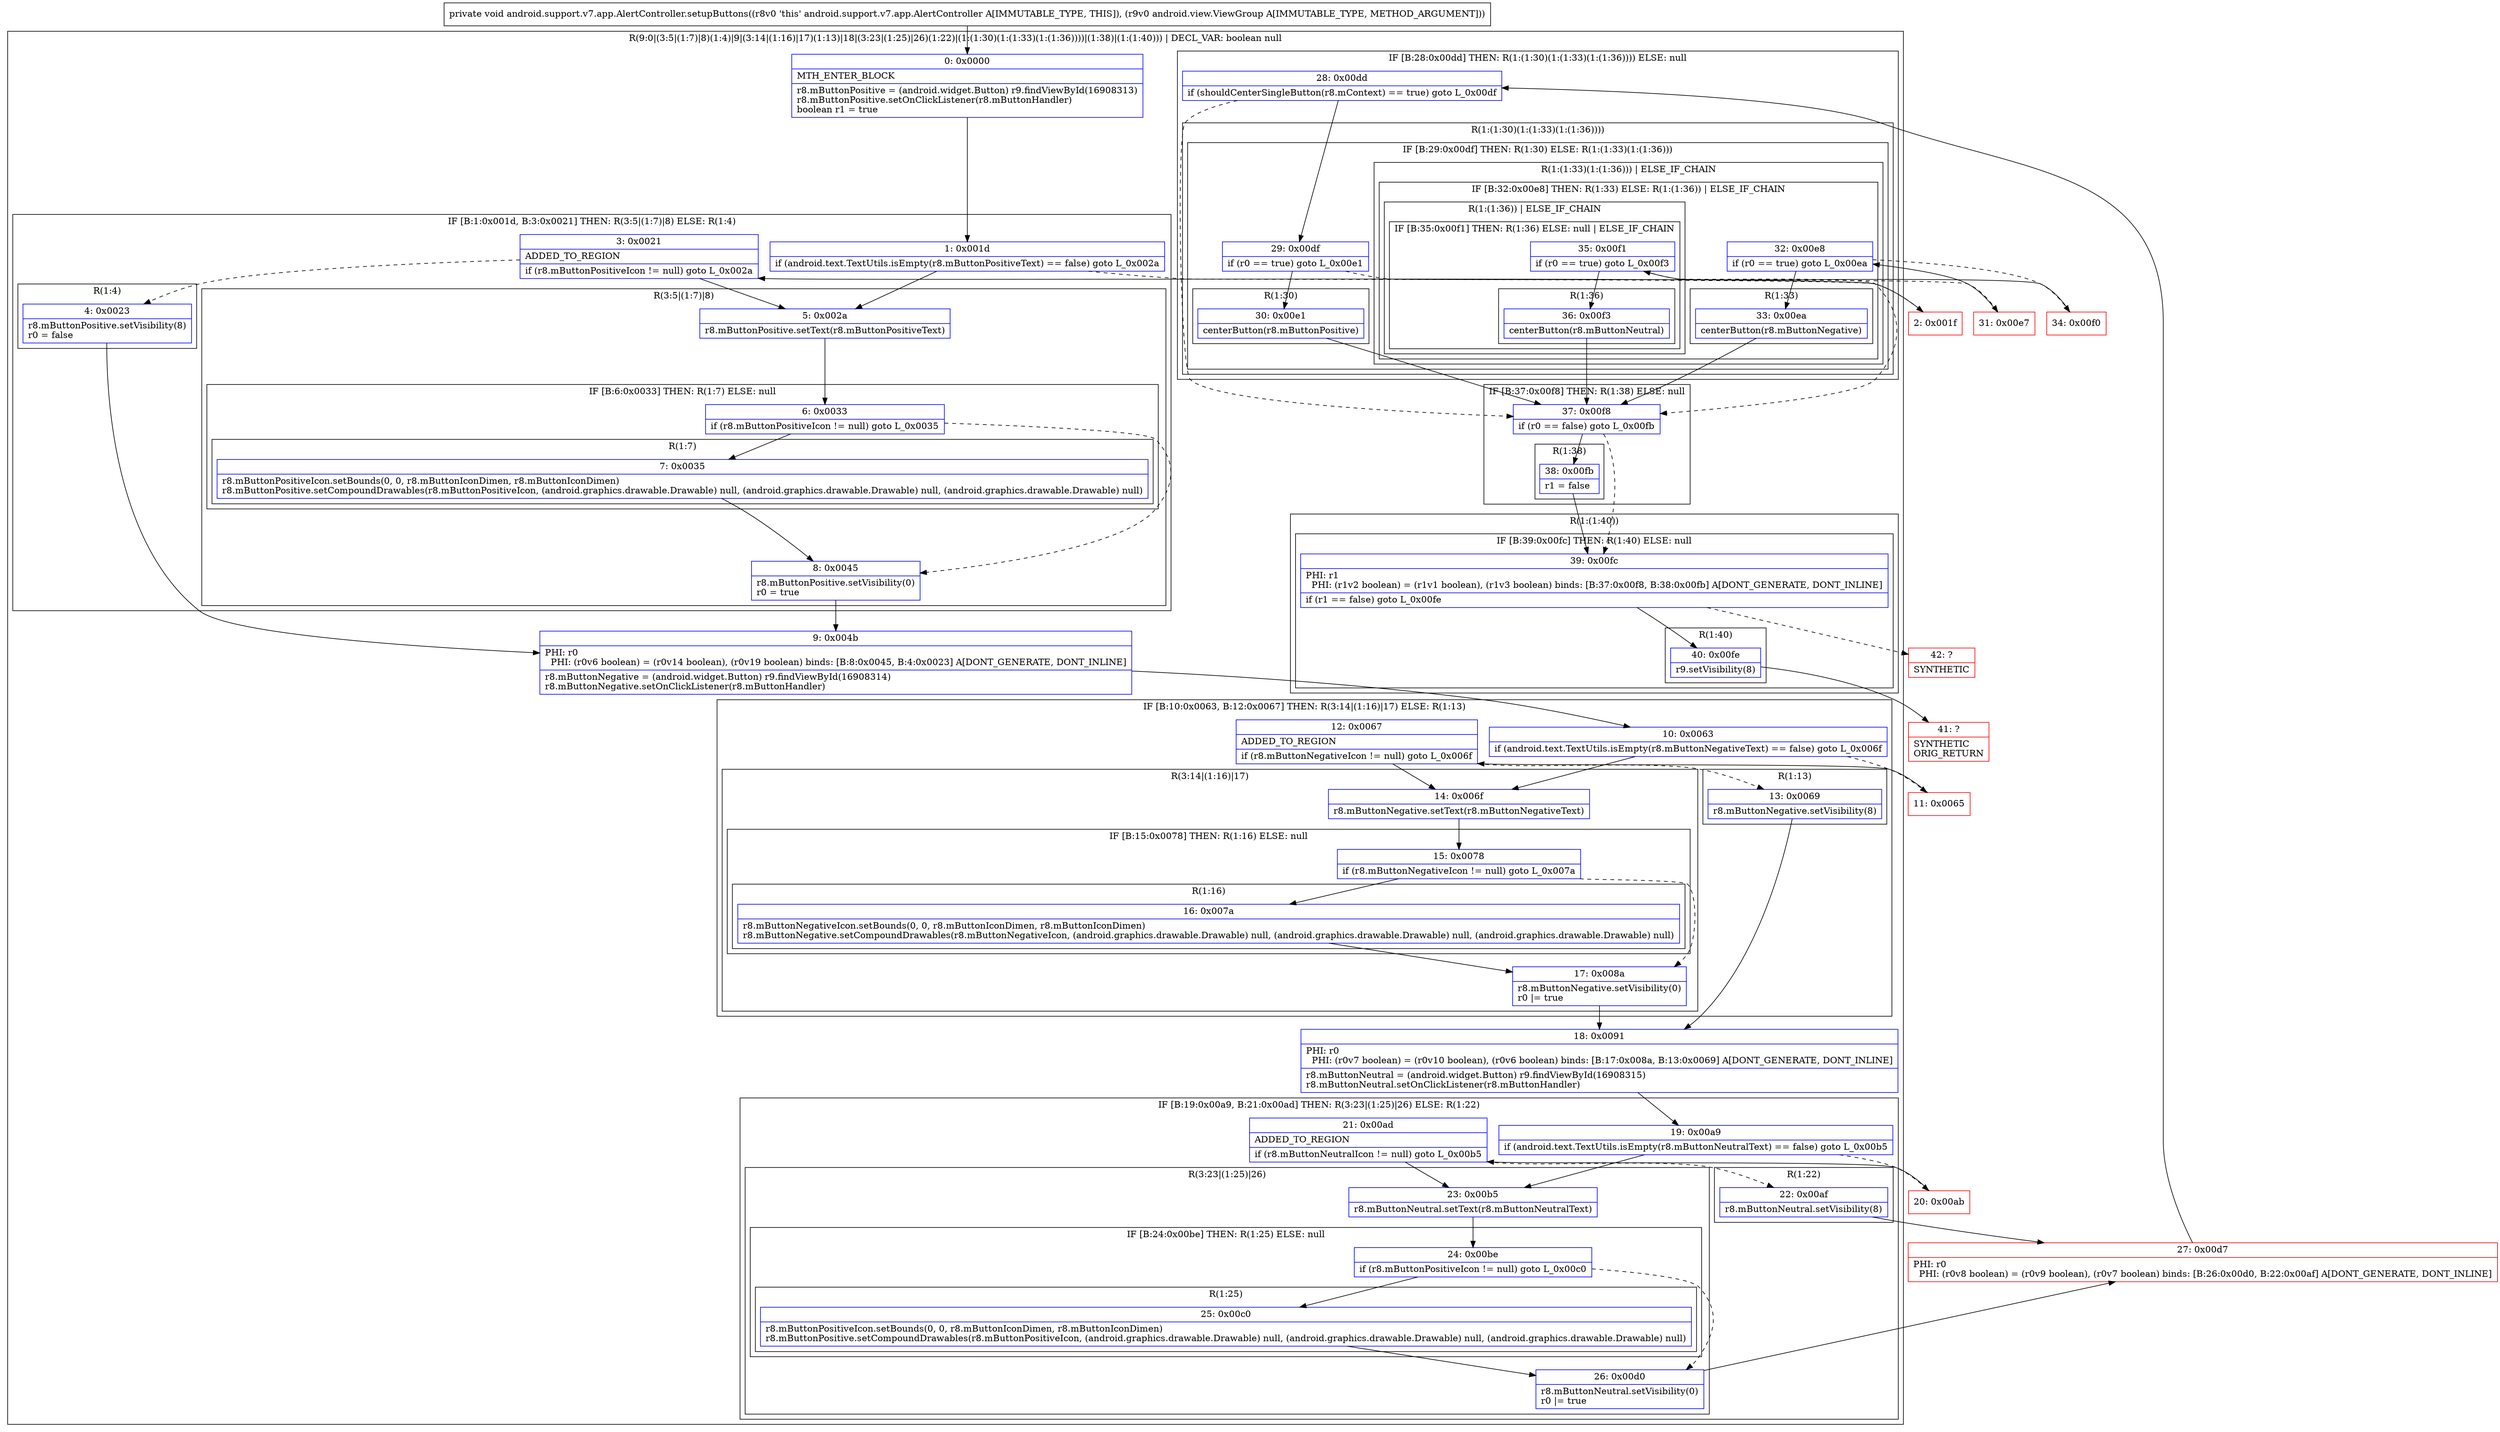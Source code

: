 digraph "CFG forandroid.support.v7.app.AlertController.setupButtons(Landroid\/view\/ViewGroup;)V" {
subgraph cluster_Region_481196435 {
label = "R(9:0|(3:5|(1:7)|8)(1:4)|9|(3:14|(1:16)|17)(1:13)|18|(3:23|(1:25)|26)(1:22)|(1:(1:30)(1:(1:33)(1:(1:36))))|(1:38)|(1:(1:40))) | DECL_VAR: boolean null\l";
node [shape=record,color=blue];
Node_0 [shape=record,label="{0\:\ 0x0000|MTH_ENTER_BLOCK\l|r8.mButtonPositive = (android.widget.Button) r9.findViewById(16908313)\lr8.mButtonPositive.setOnClickListener(r8.mButtonHandler)\lboolean r1 = true\l}"];
subgraph cluster_IfRegion_838738753 {
label = "IF [B:1:0x001d, B:3:0x0021] THEN: R(3:5|(1:7)|8) ELSE: R(1:4)";
node [shape=record,color=blue];
Node_1 [shape=record,label="{1\:\ 0x001d|if (android.text.TextUtils.isEmpty(r8.mButtonPositiveText) == false) goto L_0x002a\l}"];
Node_3 [shape=record,label="{3\:\ 0x0021|ADDED_TO_REGION\l|if (r8.mButtonPositiveIcon != null) goto L_0x002a\l}"];
subgraph cluster_Region_354584498 {
label = "R(3:5|(1:7)|8)";
node [shape=record,color=blue];
Node_5 [shape=record,label="{5\:\ 0x002a|r8.mButtonPositive.setText(r8.mButtonPositiveText)\l}"];
subgraph cluster_IfRegion_1389274861 {
label = "IF [B:6:0x0033] THEN: R(1:7) ELSE: null";
node [shape=record,color=blue];
Node_6 [shape=record,label="{6\:\ 0x0033|if (r8.mButtonPositiveIcon != null) goto L_0x0035\l}"];
subgraph cluster_Region_844730430 {
label = "R(1:7)";
node [shape=record,color=blue];
Node_7 [shape=record,label="{7\:\ 0x0035|r8.mButtonPositiveIcon.setBounds(0, 0, r8.mButtonIconDimen, r8.mButtonIconDimen)\lr8.mButtonPositive.setCompoundDrawables(r8.mButtonPositiveIcon, (android.graphics.drawable.Drawable) null, (android.graphics.drawable.Drawable) null, (android.graphics.drawable.Drawable) null)\l}"];
}
}
Node_8 [shape=record,label="{8\:\ 0x0045|r8.mButtonPositive.setVisibility(0)\lr0 = true\l}"];
}
subgraph cluster_Region_888438055 {
label = "R(1:4)";
node [shape=record,color=blue];
Node_4 [shape=record,label="{4\:\ 0x0023|r8.mButtonPositive.setVisibility(8)\lr0 = false\l}"];
}
}
Node_9 [shape=record,label="{9\:\ 0x004b|PHI: r0 \l  PHI: (r0v6 boolean) = (r0v14 boolean), (r0v19 boolean) binds: [B:8:0x0045, B:4:0x0023] A[DONT_GENERATE, DONT_INLINE]\l|r8.mButtonNegative = (android.widget.Button) r9.findViewById(16908314)\lr8.mButtonNegative.setOnClickListener(r8.mButtonHandler)\l}"];
subgraph cluster_IfRegion_286977126 {
label = "IF [B:10:0x0063, B:12:0x0067] THEN: R(3:14|(1:16)|17) ELSE: R(1:13)";
node [shape=record,color=blue];
Node_10 [shape=record,label="{10\:\ 0x0063|if (android.text.TextUtils.isEmpty(r8.mButtonNegativeText) == false) goto L_0x006f\l}"];
Node_12 [shape=record,label="{12\:\ 0x0067|ADDED_TO_REGION\l|if (r8.mButtonNegativeIcon != null) goto L_0x006f\l}"];
subgraph cluster_Region_471013065 {
label = "R(3:14|(1:16)|17)";
node [shape=record,color=blue];
Node_14 [shape=record,label="{14\:\ 0x006f|r8.mButtonNegative.setText(r8.mButtonNegativeText)\l}"];
subgraph cluster_IfRegion_1363026223 {
label = "IF [B:15:0x0078] THEN: R(1:16) ELSE: null";
node [shape=record,color=blue];
Node_15 [shape=record,label="{15\:\ 0x0078|if (r8.mButtonNegativeIcon != null) goto L_0x007a\l}"];
subgraph cluster_Region_1986006059 {
label = "R(1:16)";
node [shape=record,color=blue];
Node_16 [shape=record,label="{16\:\ 0x007a|r8.mButtonNegativeIcon.setBounds(0, 0, r8.mButtonIconDimen, r8.mButtonIconDimen)\lr8.mButtonNegative.setCompoundDrawables(r8.mButtonNegativeIcon, (android.graphics.drawable.Drawable) null, (android.graphics.drawable.Drawable) null, (android.graphics.drawable.Drawable) null)\l}"];
}
}
Node_17 [shape=record,label="{17\:\ 0x008a|r8.mButtonNegative.setVisibility(0)\lr0 \|= true\l}"];
}
subgraph cluster_Region_138853049 {
label = "R(1:13)";
node [shape=record,color=blue];
Node_13 [shape=record,label="{13\:\ 0x0069|r8.mButtonNegative.setVisibility(8)\l}"];
}
}
Node_18 [shape=record,label="{18\:\ 0x0091|PHI: r0 \l  PHI: (r0v7 boolean) = (r0v10 boolean), (r0v6 boolean) binds: [B:17:0x008a, B:13:0x0069] A[DONT_GENERATE, DONT_INLINE]\l|r8.mButtonNeutral = (android.widget.Button) r9.findViewById(16908315)\lr8.mButtonNeutral.setOnClickListener(r8.mButtonHandler)\l}"];
subgraph cluster_IfRegion_1324944907 {
label = "IF [B:19:0x00a9, B:21:0x00ad] THEN: R(3:23|(1:25)|26) ELSE: R(1:22)";
node [shape=record,color=blue];
Node_19 [shape=record,label="{19\:\ 0x00a9|if (android.text.TextUtils.isEmpty(r8.mButtonNeutralText) == false) goto L_0x00b5\l}"];
Node_21 [shape=record,label="{21\:\ 0x00ad|ADDED_TO_REGION\l|if (r8.mButtonNeutralIcon != null) goto L_0x00b5\l}"];
subgraph cluster_Region_1939774408 {
label = "R(3:23|(1:25)|26)";
node [shape=record,color=blue];
Node_23 [shape=record,label="{23\:\ 0x00b5|r8.mButtonNeutral.setText(r8.mButtonNeutralText)\l}"];
subgraph cluster_IfRegion_1861118370 {
label = "IF [B:24:0x00be] THEN: R(1:25) ELSE: null";
node [shape=record,color=blue];
Node_24 [shape=record,label="{24\:\ 0x00be|if (r8.mButtonPositiveIcon != null) goto L_0x00c0\l}"];
subgraph cluster_Region_412692736 {
label = "R(1:25)";
node [shape=record,color=blue];
Node_25 [shape=record,label="{25\:\ 0x00c0|r8.mButtonPositiveIcon.setBounds(0, 0, r8.mButtonIconDimen, r8.mButtonIconDimen)\lr8.mButtonPositive.setCompoundDrawables(r8.mButtonPositiveIcon, (android.graphics.drawable.Drawable) null, (android.graphics.drawable.Drawable) null, (android.graphics.drawable.Drawable) null)\l}"];
}
}
Node_26 [shape=record,label="{26\:\ 0x00d0|r8.mButtonNeutral.setVisibility(0)\lr0 \|= true\l}"];
}
subgraph cluster_Region_632804312 {
label = "R(1:22)";
node [shape=record,color=blue];
Node_22 [shape=record,label="{22\:\ 0x00af|r8.mButtonNeutral.setVisibility(8)\l}"];
}
}
subgraph cluster_IfRegion_599267379 {
label = "IF [B:28:0x00dd] THEN: R(1:(1:30)(1:(1:33)(1:(1:36)))) ELSE: null";
node [shape=record,color=blue];
Node_28 [shape=record,label="{28\:\ 0x00dd|if (shouldCenterSingleButton(r8.mContext) == true) goto L_0x00df\l}"];
subgraph cluster_Region_1040631455 {
label = "R(1:(1:30)(1:(1:33)(1:(1:36))))";
node [shape=record,color=blue];
subgraph cluster_IfRegion_1875304814 {
label = "IF [B:29:0x00df] THEN: R(1:30) ELSE: R(1:(1:33)(1:(1:36)))";
node [shape=record,color=blue];
Node_29 [shape=record,label="{29\:\ 0x00df|if (r0 == true) goto L_0x00e1\l}"];
subgraph cluster_Region_1962198621 {
label = "R(1:30)";
node [shape=record,color=blue];
Node_30 [shape=record,label="{30\:\ 0x00e1|centerButton(r8.mButtonPositive)\l}"];
}
subgraph cluster_Region_393093488 {
label = "R(1:(1:33)(1:(1:36))) | ELSE_IF_CHAIN\l";
node [shape=record,color=blue];
subgraph cluster_IfRegion_525610812 {
label = "IF [B:32:0x00e8] THEN: R(1:33) ELSE: R(1:(1:36)) | ELSE_IF_CHAIN\l";
node [shape=record,color=blue];
Node_32 [shape=record,label="{32\:\ 0x00e8|if (r0 == true) goto L_0x00ea\l}"];
subgraph cluster_Region_1195470889 {
label = "R(1:33)";
node [shape=record,color=blue];
Node_33 [shape=record,label="{33\:\ 0x00ea|centerButton(r8.mButtonNegative)\l}"];
}
subgraph cluster_Region_366313650 {
label = "R(1:(1:36)) | ELSE_IF_CHAIN\l";
node [shape=record,color=blue];
subgraph cluster_IfRegion_1943426777 {
label = "IF [B:35:0x00f1] THEN: R(1:36) ELSE: null | ELSE_IF_CHAIN\l";
node [shape=record,color=blue];
Node_35 [shape=record,label="{35\:\ 0x00f1|if (r0 == true) goto L_0x00f3\l}"];
subgraph cluster_Region_1296411216 {
label = "R(1:36)";
node [shape=record,color=blue];
Node_36 [shape=record,label="{36\:\ 0x00f3|centerButton(r8.mButtonNeutral)\l}"];
}
}
}
}
}
}
}
}
subgraph cluster_IfRegion_21584873 {
label = "IF [B:37:0x00f8] THEN: R(1:38) ELSE: null";
node [shape=record,color=blue];
Node_37 [shape=record,label="{37\:\ 0x00f8|if (r0 == false) goto L_0x00fb\l}"];
subgraph cluster_Region_2024678083 {
label = "R(1:38)";
node [shape=record,color=blue];
Node_38 [shape=record,label="{38\:\ 0x00fb|r1 = false\l}"];
}
}
subgraph cluster_Region_950045538 {
label = "R(1:(1:40))";
node [shape=record,color=blue];
subgraph cluster_IfRegion_1921679294 {
label = "IF [B:39:0x00fc] THEN: R(1:40) ELSE: null";
node [shape=record,color=blue];
Node_39 [shape=record,label="{39\:\ 0x00fc|PHI: r1 \l  PHI: (r1v2 boolean) = (r1v1 boolean), (r1v3 boolean) binds: [B:37:0x00f8, B:38:0x00fb] A[DONT_GENERATE, DONT_INLINE]\l|if (r1 == false) goto L_0x00fe\l}"];
subgraph cluster_Region_2038522417 {
label = "R(1:40)";
node [shape=record,color=blue];
Node_40 [shape=record,label="{40\:\ 0x00fe|r9.setVisibility(8)\l}"];
}
}
}
}
Node_2 [shape=record,color=red,label="{2\:\ 0x001f}"];
Node_11 [shape=record,color=red,label="{11\:\ 0x0065}"];
Node_20 [shape=record,color=red,label="{20\:\ 0x00ab}"];
Node_27 [shape=record,color=red,label="{27\:\ 0x00d7|PHI: r0 \l  PHI: (r0v8 boolean) = (r0v9 boolean), (r0v7 boolean) binds: [B:26:0x00d0, B:22:0x00af] A[DONT_GENERATE, DONT_INLINE]\l}"];
Node_31 [shape=record,color=red,label="{31\:\ 0x00e7}"];
Node_34 [shape=record,color=red,label="{34\:\ 0x00f0}"];
Node_41 [shape=record,color=red,label="{41\:\ ?|SYNTHETIC\lORIG_RETURN\l}"];
Node_42 [shape=record,color=red,label="{42\:\ ?|SYNTHETIC\l}"];
MethodNode[shape=record,label="{private void android.support.v7.app.AlertController.setupButtons((r8v0 'this' android.support.v7.app.AlertController A[IMMUTABLE_TYPE, THIS]), (r9v0 android.view.ViewGroup A[IMMUTABLE_TYPE, METHOD_ARGUMENT])) }"];
MethodNode -> Node_0;
Node_0 -> Node_1;
Node_1 -> Node_2[style=dashed];
Node_1 -> Node_5;
Node_3 -> Node_4[style=dashed];
Node_3 -> Node_5;
Node_5 -> Node_6;
Node_6 -> Node_7;
Node_6 -> Node_8[style=dashed];
Node_7 -> Node_8;
Node_8 -> Node_9;
Node_4 -> Node_9;
Node_9 -> Node_10;
Node_10 -> Node_11[style=dashed];
Node_10 -> Node_14;
Node_12 -> Node_13[style=dashed];
Node_12 -> Node_14;
Node_14 -> Node_15;
Node_15 -> Node_16;
Node_15 -> Node_17[style=dashed];
Node_16 -> Node_17;
Node_17 -> Node_18;
Node_13 -> Node_18;
Node_18 -> Node_19;
Node_19 -> Node_20[style=dashed];
Node_19 -> Node_23;
Node_21 -> Node_22[style=dashed];
Node_21 -> Node_23;
Node_23 -> Node_24;
Node_24 -> Node_25;
Node_24 -> Node_26[style=dashed];
Node_25 -> Node_26;
Node_26 -> Node_27;
Node_22 -> Node_27;
Node_28 -> Node_29;
Node_28 -> Node_37[style=dashed];
Node_29 -> Node_30;
Node_29 -> Node_31[style=dashed];
Node_30 -> Node_37;
Node_32 -> Node_33;
Node_32 -> Node_34[style=dashed];
Node_33 -> Node_37;
Node_35 -> Node_36;
Node_35 -> Node_37[style=dashed];
Node_36 -> Node_37;
Node_37 -> Node_38;
Node_37 -> Node_39[style=dashed];
Node_38 -> Node_39;
Node_39 -> Node_40;
Node_39 -> Node_42[style=dashed];
Node_40 -> Node_41;
Node_2 -> Node_3;
Node_11 -> Node_12;
Node_20 -> Node_21;
Node_27 -> Node_28;
Node_31 -> Node_32;
Node_34 -> Node_35;
}

